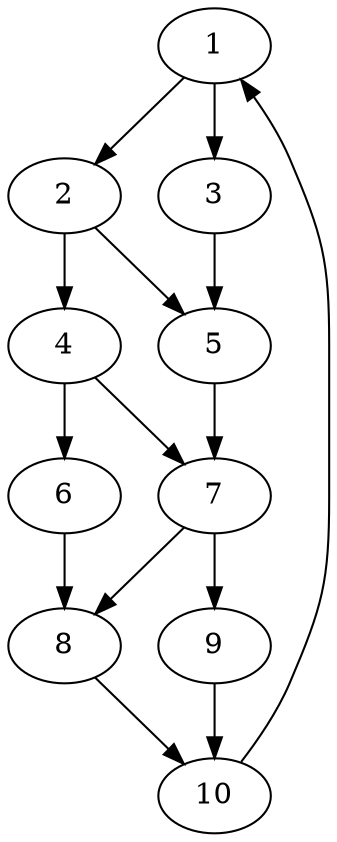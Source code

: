 digraph {
    1 -> 2
    1 -> 3
    2 -> 4
    2 -> 5
    3 -> 5
    4 -> 6
    4 -> 7
    5 -> 7
    6 -> 8
    7 -> 8
    7 -> 9
    8 -> 10
    9 -> 10
    10 -> 1
}

